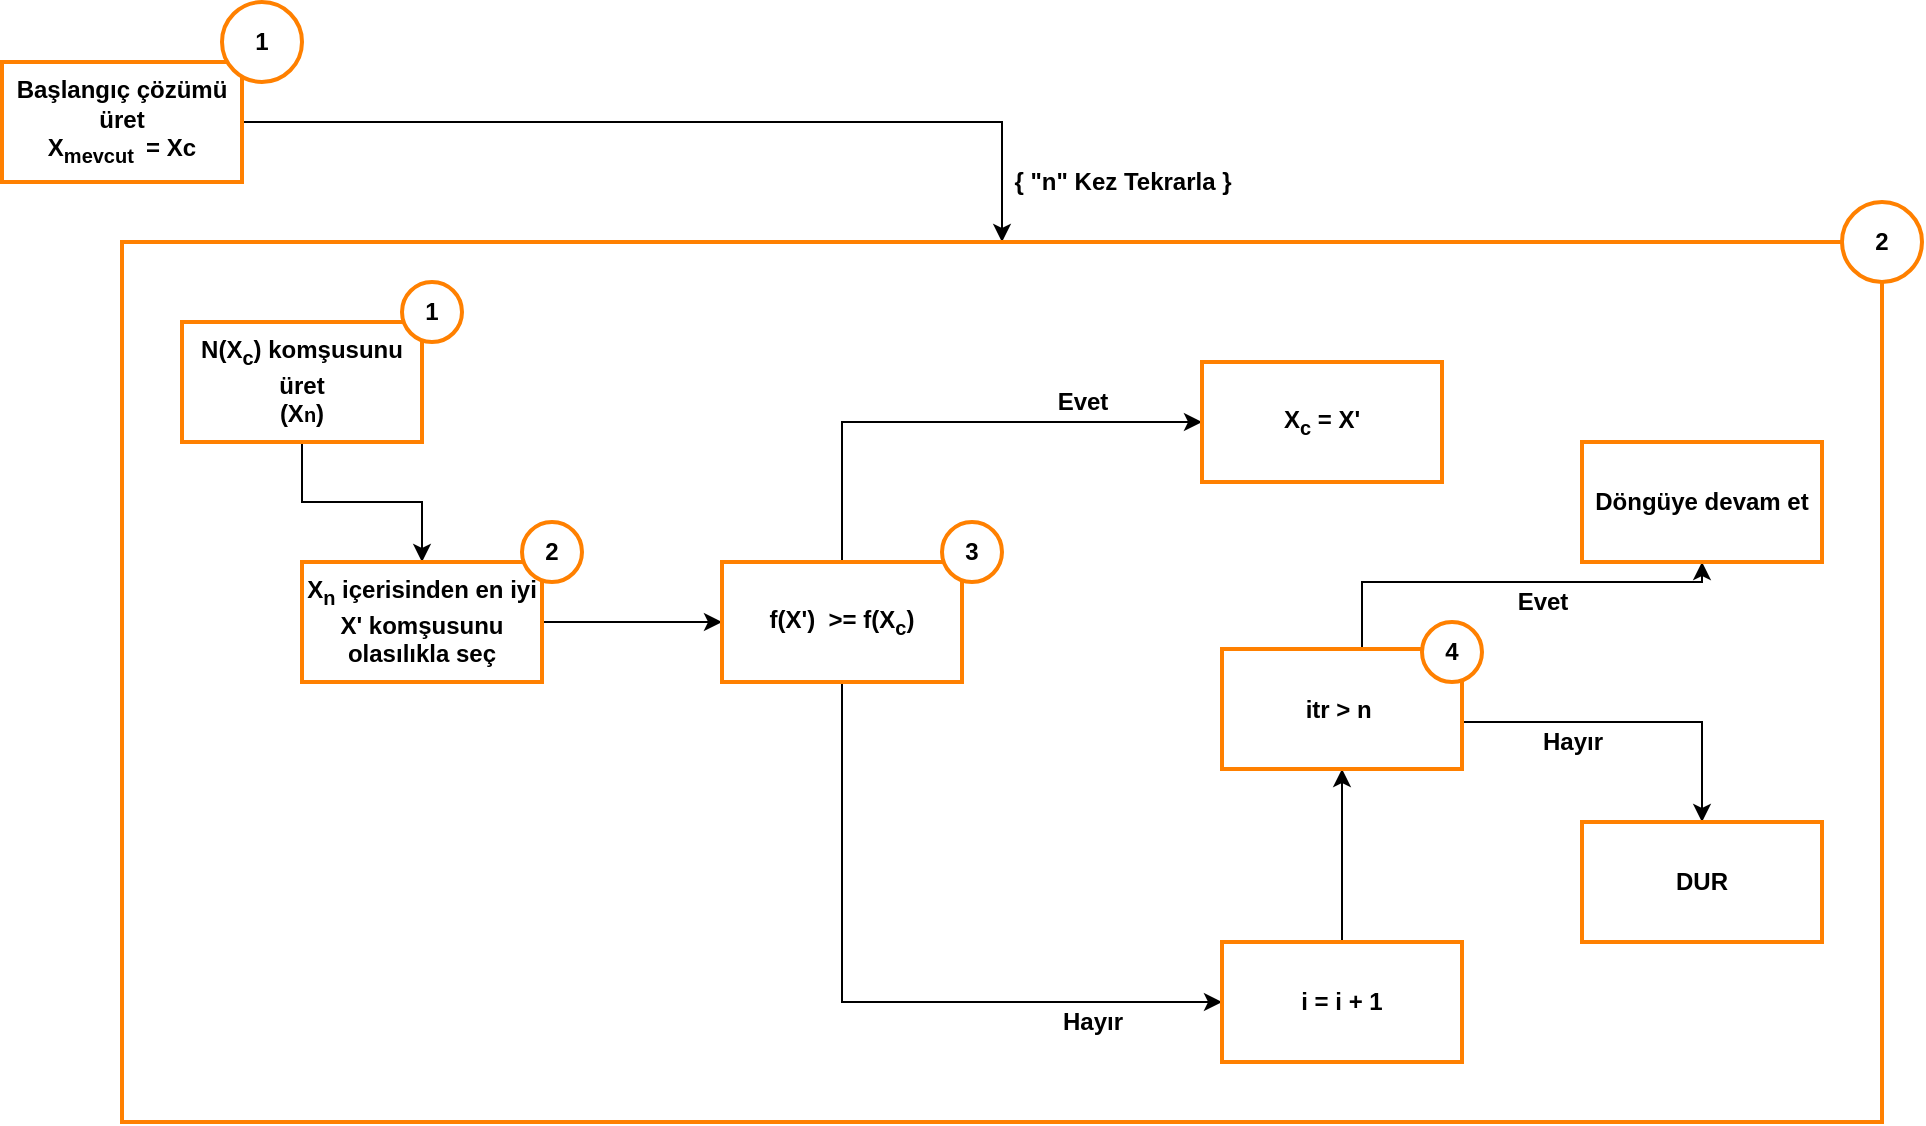 <mxfile version="16.5.1" type="device"><diagram id="dNuilAs5gRbyBxNJl8J0" name="Sayfa -1"><mxGraphModel dx="1038" dy="641" grid="1" gridSize="10" guides="1" tooltips="1" connect="1" arrows="1" fold="1" page="1" pageScale="1" pageWidth="1169" pageHeight="827" math="0" shadow="0"><root><mxCell id="0"/><mxCell id="1" parent="0"/><mxCell id="S1ZEvJRC6nelId8PXx3k-3" value="" style="rounded=0;orthogonalLoop=1;jettySize=auto;html=1;entryX=0.5;entryY=0;entryDx=0;entryDy=0;edgeStyle=orthogonalEdgeStyle;" edge="1" parent="1" source="S1ZEvJRC6nelId8PXx3k-1" target="S1ZEvJRC6nelId8PXx3k-2"><mxGeometry relative="1" as="geometry"><mxPoint x="470" y="90" as="targetPoint"/><Array as="points"><mxPoint x="540" y="90"/></Array></mxGeometry></mxCell><mxCell id="S1ZEvJRC6nelId8PXx3k-1" value="Başlangıç çözümü üret&lt;br&gt;X&lt;sub&gt;mevcut&amp;nbsp;&lt;/sub&gt;&amp;nbsp;= Xc" style="rounded=0;whiteSpace=wrap;html=1;fontStyle=1;strokeColor=#FF8000;strokeWidth=2;" vertex="1" parent="1"><mxGeometry x="40" y="60" width="120" height="60" as="geometry"/></mxCell><mxCell id="S1ZEvJRC6nelId8PXx3k-2" value="" style="whiteSpace=wrap;html=1;strokeColor=#FF8000;rounded=0;fontStyle=1;strokeWidth=2;fillColor=none;" vertex="1" parent="1"><mxGeometry x="100" y="150" width="880" height="440" as="geometry"/></mxCell><mxCell id="S1ZEvJRC6nelId8PXx3k-4" value="{ &quot;n&quot; Kez Tekrarla }" style="text;html=1;align=center;verticalAlign=middle;resizable=0;points=[];autosize=1;strokeColor=none;fillColor=none;fontStyle=1" vertex="1" parent="1"><mxGeometry x="540" y="110" width="120" height="20" as="geometry"/></mxCell><mxCell id="S1ZEvJRC6nelId8PXx3k-14" value="" style="edgeStyle=orthogonalEdgeStyle;rounded=0;orthogonalLoop=1;jettySize=auto;html=1;" edge="1" parent="1" source="S1ZEvJRC6nelId8PXx3k-5" target="S1ZEvJRC6nelId8PXx3k-13"><mxGeometry relative="1" as="geometry"/></mxCell><mxCell id="S1ZEvJRC6nelId8PXx3k-5" value="N(X&lt;sub&gt;c&lt;/sub&gt;) komşusunu üret&lt;br&gt;(X&lt;span style=&quot;font-size: 10px&quot;&gt;n&lt;/span&gt;)" style="rounded=0;whiteSpace=wrap;html=1;strokeColor=#FF8000;strokeWidth=2;fillColor=default;fontStyle=1" vertex="1" parent="1"><mxGeometry x="130" y="190" width="120" height="60" as="geometry"/></mxCell><mxCell id="S1ZEvJRC6nelId8PXx3k-7" value="1" style="ellipse;whiteSpace=wrap;html=1;aspect=fixed;strokeColor=#FF8000;strokeWidth=2;fillColor=default;fontStyle=1" vertex="1" parent="1"><mxGeometry x="240" y="170" width="30" height="30" as="geometry"/></mxCell><mxCell id="S1ZEvJRC6nelId8PXx3k-8" value="1" style="ellipse;whiteSpace=wrap;html=1;aspect=fixed;strokeColor=#FF8000;strokeWidth=2;fillColor=default;fontStyle=1" vertex="1" parent="1"><mxGeometry x="150" y="30" width="40" height="40" as="geometry"/></mxCell><mxCell id="S1ZEvJRC6nelId8PXx3k-9" value="2" style="ellipse;whiteSpace=wrap;html=1;aspect=fixed;strokeColor=#FF8000;strokeWidth=2;fillColor=default;fontStyle=1" vertex="1" parent="1"><mxGeometry x="960" y="130" width="40" height="40" as="geometry"/></mxCell><mxCell id="S1ZEvJRC6nelId8PXx3k-16" value="" style="edgeStyle=orthogonalEdgeStyle;rounded=0;orthogonalLoop=1;jettySize=auto;html=1;" edge="1" parent="1" source="S1ZEvJRC6nelId8PXx3k-13" target="S1ZEvJRC6nelId8PXx3k-15"><mxGeometry relative="1" as="geometry"/></mxCell><mxCell id="S1ZEvJRC6nelId8PXx3k-13" value="X&lt;sub&gt;n&lt;/sub&gt;&amp;nbsp;içerisinden en iyi X' komşusunu olasılıkla seç" style="whiteSpace=wrap;html=1;strokeColor=#FF8000;rounded=0;strokeWidth=2;fontStyle=1;" vertex="1" parent="1"><mxGeometry x="190" y="310" width="120" height="60" as="geometry"/></mxCell><mxCell id="S1ZEvJRC6nelId8PXx3k-20" value="" style="edgeStyle=orthogonalEdgeStyle;rounded=0;orthogonalLoop=1;jettySize=auto;html=1;" edge="1" parent="1" source="S1ZEvJRC6nelId8PXx3k-15" target="S1ZEvJRC6nelId8PXx3k-19"><mxGeometry relative="1" as="geometry"><Array as="points"><mxPoint x="460" y="240"/></Array></mxGeometry></mxCell><mxCell id="S1ZEvJRC6nelId8PXx3k-23" value="" style="edgeStyle=orthogonalEdgeStyle;rounded=0;orthogonalLoop=1;jettySize=auto;html=1;" edge="1" parent="1" source="S1ZEvJRC6nelId8PXx3k-15" target="S1ZEvJRC6nelId8PXx3k-22"><mxGeometry relative="1" as="geometry"><Array as="points"><mxPoint x="460" y="530"/></Array></mxGeometry></mxCell><mxCell id="S1ZEvJRC6nelId8PXx3k-15" value="f(X')&amp;nbsp; &amp;gt;= f(X&lt;sub&gt;c&lt;/sub&gt;)" style="whiteSpace=wrap;html=1;strokeColor=#FF8000;rounded=0;strokeWidth=2;fontStyle=1;" vertex="1" parent="1"><mxGeometry x="400" y="310" width="120" height="60" as="geometry"/></mxCell><mxCell id="S1ZEvJRC6nelId8PXx3k-17" value="2" style="ellipse;whiteSpace=wrap;html=1;aspect=fixed;strokeColor=#FF8000;strokeWidth=2;fillColor=default;fontStyle=1" vertex="1" parent="1"><mxGeometry x="300" y="290" width="30" height="30" as="geometry"/></mxCell><mxCell id="S1ZEvJRC6nelId8PXx3k-18" value="3" style="ellipse;whiteSpace=wrap;html=1;aspect=fixed;strokeColor=#FF8000;strokeWidth=2;fillColor=default;fontStyle=1" vertex="1" parent="1"><mxGeometry x="510" y="290" width="30" height="30" as="geometry"/></mxCell><mxCell id="S1ZEvJRC6nelId8PXx3k-19" value="X&lt;sub&gt;c&lt;/sub&gt;&amp;nbsp;= X'" style="whiteSpace=wrap;html=1;strokeColor=#FF8000;rounded=0;strokeWidth=2;fontStyle=1;" vertex="1" parent="1"><mxGeometry x="640" y="210" width="120" height="60" as="geometry"/></mxCell><mxCell id="S1ZEvJRC6nelId8PXx3k-21" value="Evet" style="text;html=1;align=center;verticalAlign=middle;resizable=0;points=[];autosize=1;strokeColor=none;fillColor=none;fontStyle=1" vertex="1" parent="1"><mxGeometry x="560" y="220" width="40" height="20" as="geometry"/></mxCell><mxCell id="S1ZEvJRC6nelId8PXx3k-26" value="" style="edgeStyle=orthogonalEdgeStyle;rounded=0;orthogonalLoop=1;jettySize=auto;html=1;" edge="1" parent="1" source="S1ZEvJRC6nelId8PXx3k-22" target="S1ZEvJRC6nelId8PXx3k-25"><mxGeometry relative="1" as="geometry"/></mxCell><mxCell id="S1ZEvJRC6nelId8PXx3k-22" value="i = i + 1" style="whiteSpace=wrap;html=1;strokeColor=#FF8000;rounded=0;strokeWidth=2;fontStyle=1;" vertex="1" parent="1"><mxGeometry x="650" y="500" width="120" height="60" as="geometry"/></mxCell><mxCell id="S1ZEvJRC6nelId8PXx3k-24" value="Hayır" style="text;html=1;align=center;verticalAlign=middle;resizable=0;points=[];autosize=1;strokeColor=none;fillColor=none;fontStyle=1" vertex="1" parent="1"><mxGeometry x="560" y="530" width="50" height="20" as="geometry"/></mxCell><mxCell id="S1ZEvJRC6nelId8PXx3k-28" value="" style="edgeStyle=orthogonalEdgeStyle;rounded=0;orthogonalLoop=1;jettySize=auto;html=1;" edge="1" parent="1" source="S1ZEvJRC6nelId8PXx3k-25" target="S1ZEvJRC6nelId8PXx3k-27"><mxGeometry relative="1" as="geometry"><Array as="points"><mxPoint x="720" y="320"/></Array></mxGeometry></mxCell><mxCell id="S1ZEvJRC6nelId8PXx3k-31" value="" style="edgeStyle=orthogonalEdgeStyle;rounded=0;orthogonalLoop=1;jettySize=auto;html=1;" edge="1" parent="1" source="S1ZEvJRC6nelId8PXx3k-25" target="S1ZEvJRC6nelId8PXx3k-30"><mxGeometry relative="1" as="geometry"><Array as="points"><mxPoint x="890" y="390"/></Array></mxGeometry></mxCell><mxCell id="S1ZEvJRC6nelId8PXx3k-25" value="itr &amp;gt; n&amp;nbsp;" style="whiteSpace=wrap;html=1;strokeColor=#FF8000;rounded=0;strokeWidth=2;fontStyle=1;" vertex="1" parent="1"><mxGeometry x="650" y="353.5" width="120" height="60" as="geometry"/></mxCell><mxCell id="S1ZEvJRC6nelId8PXx3k-27" value="Döngüye devam et" style="whiteSpace=wrap;html=1;strokeColor=#FF8000;rounded=0;strokeWidth=2;fontStyle=1;" vertex="1" parent="1"><mxGeometry x="830" y="250" width="120" height="60" as="geometry"/></mxCell><mxCell id="S1ZEvJRC6nelId8PXx3k-29" value="Evet" style="text;html=1;align=center;verticalAlign=middle;resizable=0;points=[];autosize=1;strokeColor=none;fillColor=none;fontStyle=1" vertex="1" parent="1"><mxGeometry x="790" y="320" width="40" height="20" as="geometry"/></mxCell><mxCell id="S1ZEvJRC6nelId8PXx3k-30" value="DUR" style="whiteSpace=wrap;html=1;strokeColor=#FF8000;rounded=0;strokeWidth=2;fontStyle=1;" vertex="1" parent="1"><mxGeometry x="830" y="440" width="120" height="60" as="geometry"/></mxCell><mxCell id="S1ZEvJRC6nelId8PXx3k-33" value="Hayır" style="text;html=1;align=center;verticalAlign=middle;resizable=0;points=[];autosize=1;strokeColor=none;fillColor=none;fontStyle=1" vertex="1" parent="1"><mxGeometry x="800" y="390" width="50" height="20" as="geometry"/></mxCell><mxCell id="S1ZEvJRC6nelId8PXx3k-34" value="4" style="ellipse;whiteSpace=wrap;html=1;aspect=fixed;strokeColor=#FF8000;strokeWidth=2;fillColor=default;fontStyle=1" vertex="1" parent="1"><mxGeometry x="750" y="340" width="30" height="30" as="geometry"/></mxCell></root></mxGraphModel></diagram></mxfile>